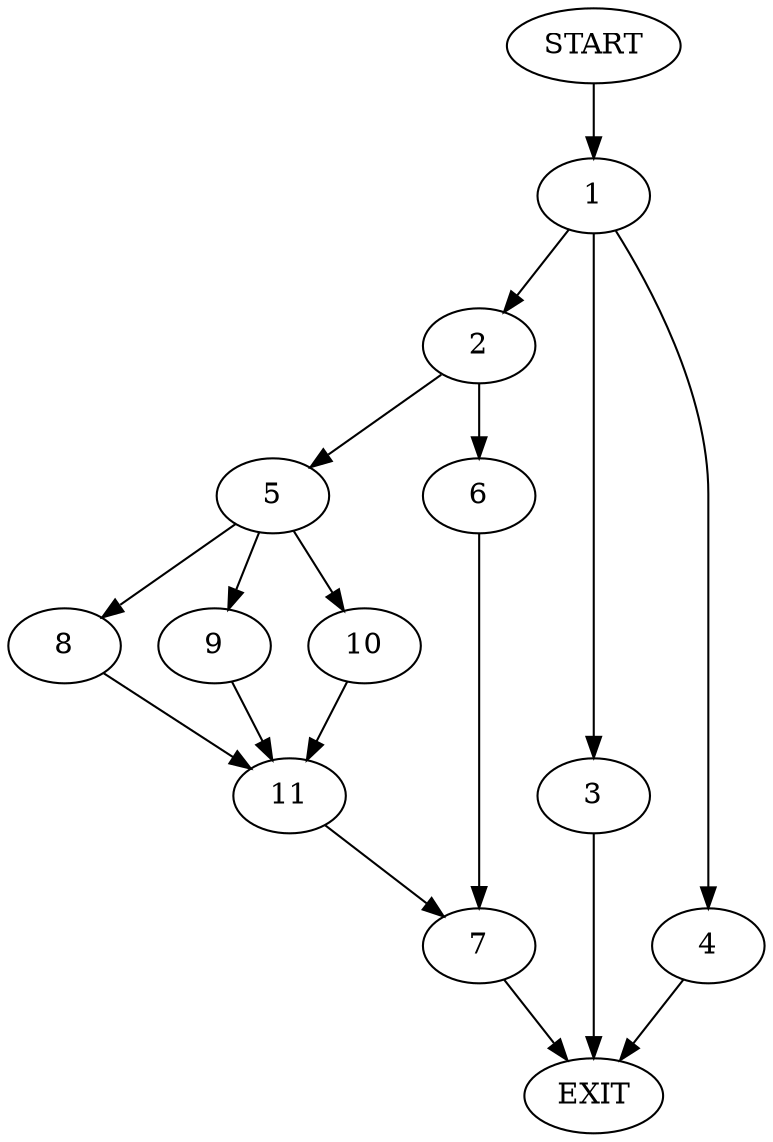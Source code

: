 digraph {
0 [label="START"]
12 [label="EXIT"]
0 -> 1
1 -> 2
1 -> 3
1 -> 4
4 -> 12
3 -> 12
2 -> 5
2 -> 6
6 -> 7
5 -> 8
5 -> 9
5 -> 10
7 -> 12
8 -> 11
9 -> 11
10 -> 11
11 -> 7
}
